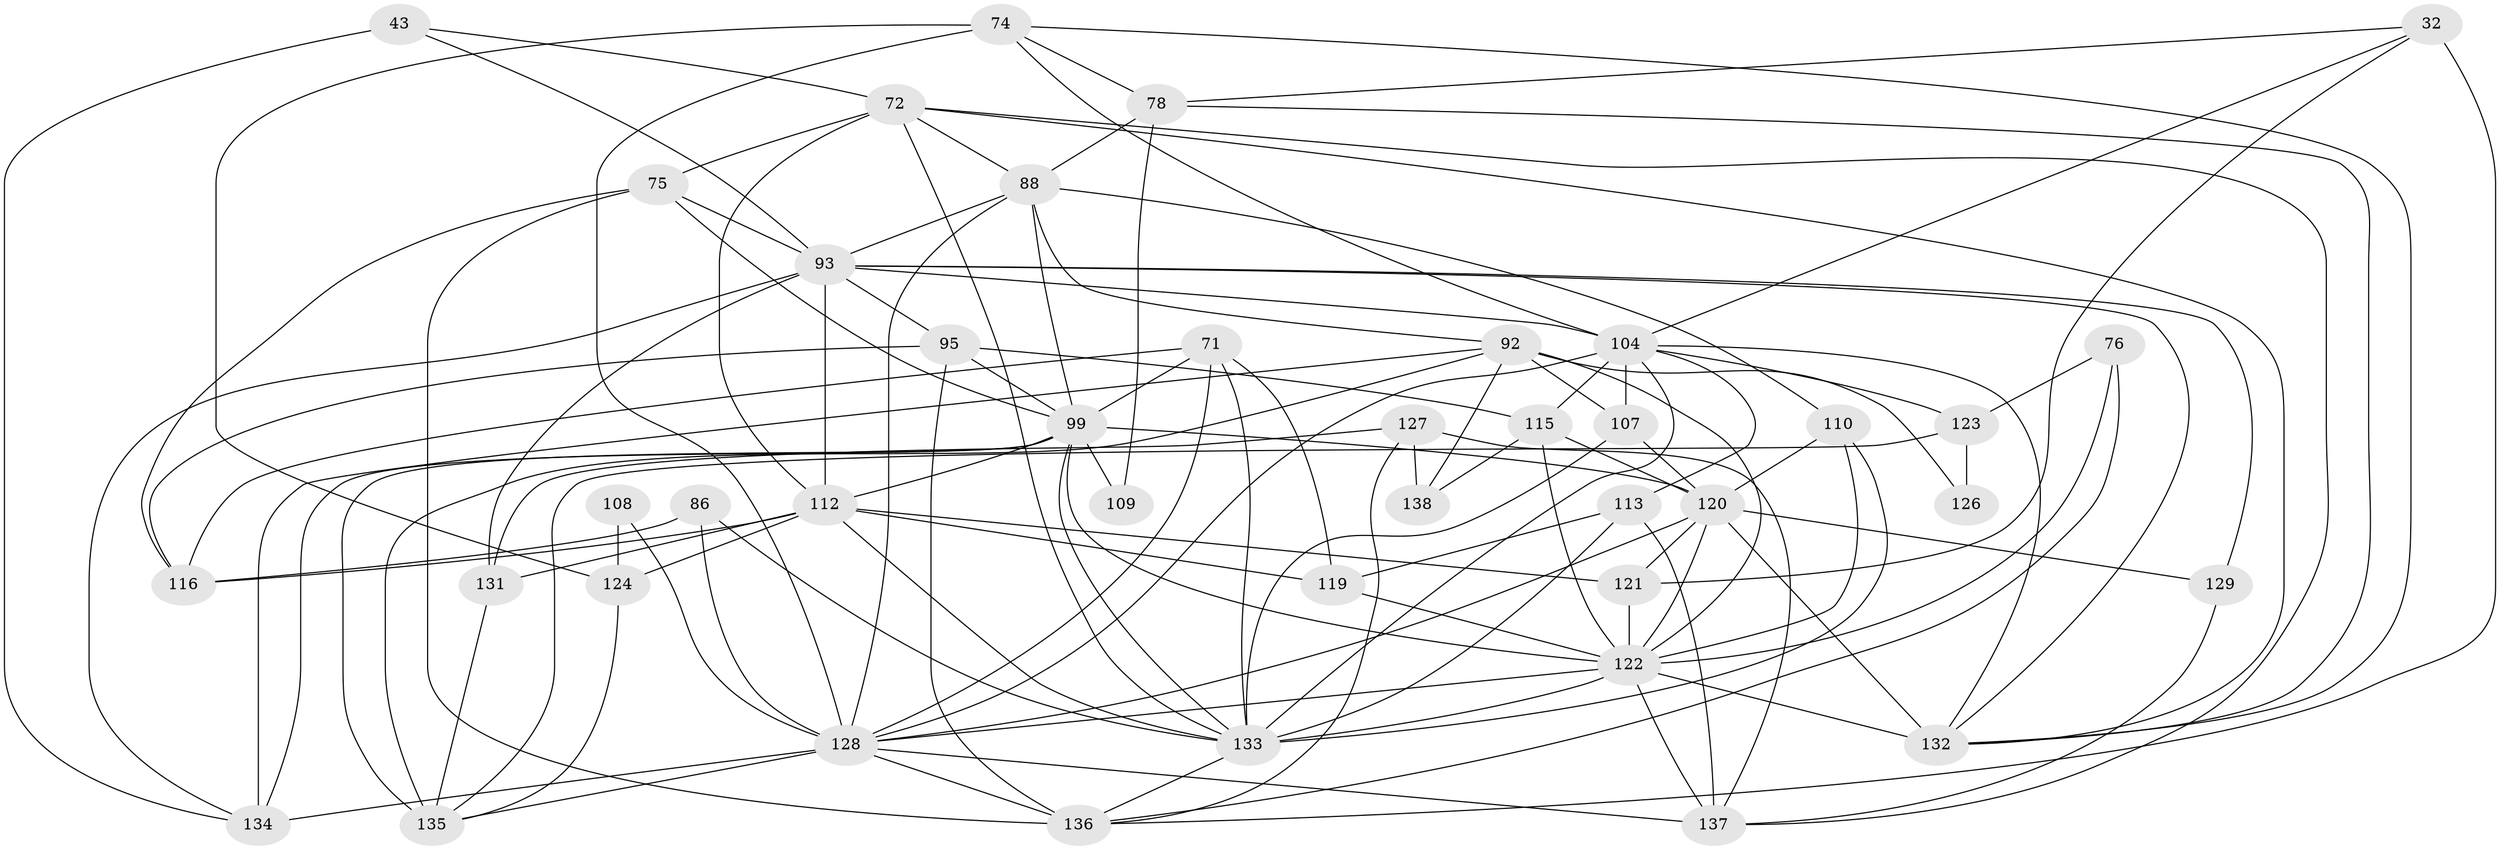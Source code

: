 // original degree distribution, {4: 1.0}
// Generated by graph-tools (version 1.1) at 2025/02/03/04/25 22:02:50]
// undirected, 41 vertices, 116 edges
graph export_dot {
graph [start="1"]
  node [color=gray90,style=filled];
  32;
  43;
  71 [super="+41"];
  72 [super="+38+66"];
  74 [super="+9"];
  75 [super="+60"];
  76;
  78 [super="+48"];
  86;
  88 [super="+83+68"];
  92 [super="+82"];
  93 [super="+79"];
  95 [super="+80"];
  99 [super="+97"];
  104 [super="+18+85+89"];
  107 [super="+23"];
  108;
  109 [super="+39"];
  110;
  112 [super="+36+96"];
  113;
  115 [super="+114"];
  116 [super="+22"];
  119;
  120 [super="+81+56"];
  121 [super="+61"];
  122 [super="+117+103+111"];
  123;
  124 [super="+35"];
  126;
  127;
  128 [super="+46+62+91+118"];
  129;
  131 [super="+57"];
  132 [super="+27+30+84"];
  133 [super="+130+90+106"];
  134 [super="+8+102"];
  135 [super="+125+65"];
  136 [super="+4+17"];
  137 [super="+51"];
  138;
  32 -- 78;
  32 -- 121;
  32 -- 104;
  32 -- 136;
  43 -- 134 [weight=2];
  43 -- 93;
  43 -- 72;
  71 -- 119;
  71 -- 116;
  71 -- 99 [weight=2];
  71 -- 128;
  71 -- 133;
  72 -- 112 [weight=6];
  72 -- 132 [weight=2];
  72 -- 88 [weight=2];
  72 -- 75;
  72 -- 137 [weight=2];
  72 -- 133 [weight=2];
  74 -- 124 [weight=2];
  74 -- 78;
  74 -- 104;
  74 -- 132 [weight=2];
  74 -- 128 [weight=2];
  75 -- 93 [weight=2];
  75 -- 116;
  75 -- 136;
  75 -- 99;
  76 -- 123;
  76 -- 136;
  76 -- 122 [weight=2];
  78 -- 109 [weight=3];
  78 -- 132 [weight=3];
  78 -- 88 [weight=2];
  86 -- 116 [weight=2];
  86 -- 128;
  86 -- 133;
  88 -- 92 [weight=2];
  88 -- 99;
  88 -- 110;
  88 -- 128 [weight=3];
  88 -- 93;
  92 -- 126 [weight=3];
  92 -- 134 [weight=2];
  92 -- 135 [weight=2];
  92 -- 138;
  92 -- 107;
  92 -- 122 [weight=3];
  93 -- 129;
  93 -- 131 [weight=2];
  93 -- 104;
  93 -- 95;
  93 -- 132;
  93 -- 134;
  93 -- 112;
  95 -- 115;
  95 -- 136 [weight=2];
  95 -- 116;
  95 -- 99;
  99 -- 109 [weight=3];
  99 -- 134;
  99 -- 135 [weight=3];
  99 -- 112;
  99 -- 120 [weight=4];
  99 -- 122 [weight=2];
  99 -- 133;
  104 -- 115;
  104 -- 107 [weight=3];
  104 -- 123;
  104 -- 113;
  104 -- 132;
  104 -- 128;
  104 -- 133;
  107 -- 133;
  107 -- 120;
  108 -- 124 [weight=2];
  108 -- 128 [weight=2];
  110 -- 122;
  110 -- 120;
  110 -- 133;
  112 -- 133;
  112 -- 131;
  112 -- 116;
  112 -- 119;
  112 -- 121;
  112 -- 124;
  113 -- 119;
  113 -- 137;
  113 -- 133;
  115 -- 138 [weight=2];
  115 -- 122;
  115 -- 120;
  119 -- 122;
  120 -- 122;
  120 -- 129 [weight=2];
  120 -- 132 [weight=5];
  120 -- 128 [weight=2];
  120 -- 121 [weight=3];
  121 -- 122;
  122 -- 133 [weight=3];
  122 -- 128 [weight=2];
  122 -- 132 [weight=4];
  122 -- 137;
  123 -- 126;
  123 -- 135;
  124 -- 135;
  127 -- 138;
  127 -- 131;
  127 -- 137;
  127 -- 136;
  128 -- 135;
  128 -- 136;
  128 -- 134 [weight=2];
  128 -- 137 [weight=2];
  129 -- 137;
  131 -- 135 [weight=2];
  133 -- 136;
}
